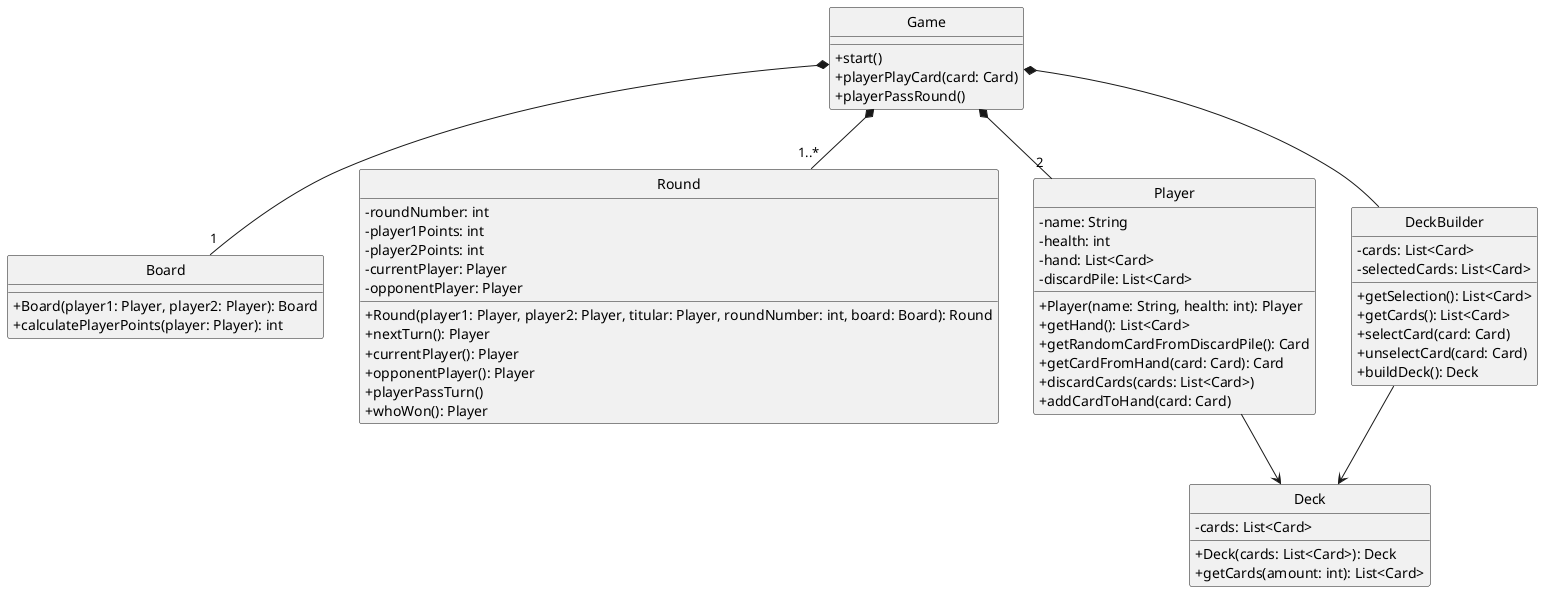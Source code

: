@startuml

skinparam monochrome true
hide circle
skinparam classAttributeIconSize 0
' =====================
' DECK & PLAYER
' =====================

' =====================
' GAME & BOARD
' =====================
class Game {
  +start()
  +playerPlayCard(card: Card)
  +playerPassRound()
}

class Board {
  +Board(player1: Player, player2: Player): Board
  +calculatePlayerPoints(player: Player): int
}


class Round {
  -roundNumber: int
  -player1Points: int
  -player2Points: int
  -currentPlayer: Player
  -opponentPlayer: Player
  +Round(player1: Player, player2: Player, titular: Player, roundNumber: int, board: Board): Round
  +nextTurn(): Player
  +currentPlayer(): Player
  +opponentPlayer(): Player
  +playerPassTurn()
  +whoWon(): Player
}

class Player {
  -name: String
  -health: int
  -hand: List<Card>
  -discardPile: List<Card>
  +Player(name: String, health: int): Player
  +getHand(): List<Card>
  +getRandomCardFromDiscardPile(): Card
  +getCardFromHand(card: Card): Card
  +discardCards(cards: List<Card>)
  +addCardToHand(card: Card)
}

class Deck {
  -cards: List<Card>
  +Deck(cards: List<Card>): Deck
  +getCards(amount: int): List<Card>
}

class DeckBuilder {
  -cards: List<Card>
  -selectedCards: List<Card>
  +getSelection(): List<Card>
  +getCards(): List<Card>
  +selectCard(card: Card)
  +unselectCard(card: Card)
  +buildDeck(): Deck
}
' =====================
' RELATIONSHIPS
' =====================

Game *-- "1..*" Round
Game *-- "1" Board
Game *-- "2" Player
Game *-- DeckBuilder
DeckBuilder --> Deck
Player --> Deck





@enduml
